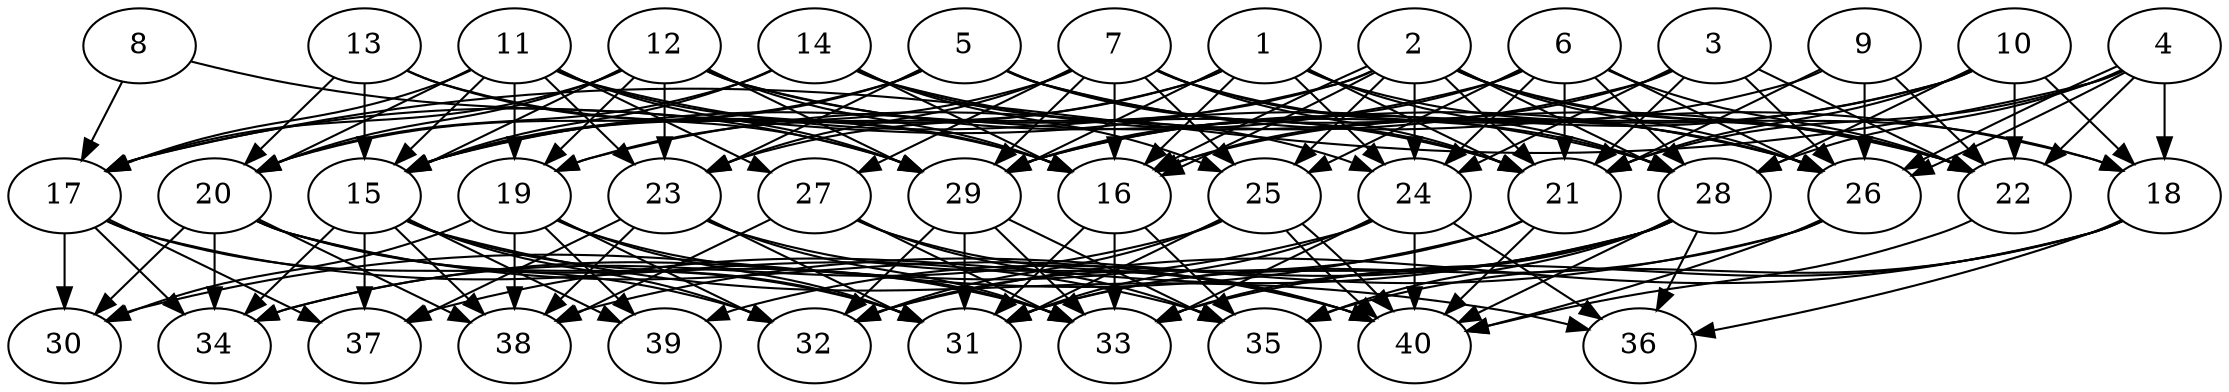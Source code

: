 // DAG automatically generated by daggen at Thu Oct  3 14:06:48 2019
// ./daggen --dot -n 40 --ccr 0.4 --fat 0.7 --regular 0.7 --density 0.7 --mindata 5242880 --maxdata 52428800 
digraph G {
  1 [size="65748480", alpha="0.02", expect_size="26299392"] 
  1 -> 15 [size ="26299392"]
  1 -> 16 [size ="26299392"]
  1 -> 19 [size ="26299392"]
  1 -> 21 [size ="26299392"]
  1 -> 22 [size ="26299392"]
  1 -> 24 [size ="26299392"]
  1 -> 28 [size ="26299392"]
  1 -> 29 [size ="26299392"]
  2 [size="115356160", alpha="0.06", expect_size="46142464"] 
  2 -> 16 [size ="46142464"]
  2 -> 16 [size ="46142464"]
  2 -> 17 [size ="46142464"]
  2 -> 18 [size ="46142464"]
  2 -> 21 [size ="46142464"]
  2 -> 22 [size ="46142464"]
  2 -> 23 [size ="46142464"]
  2 -> 24 [size ="46142464"]
  2 -> 25 [size ="46142464"]
  2 -> 26 [size ="46142464"]
  2 -> 28 [size ="46142464"]
  3 [size="97817600", alpha="0.03", expect_size="39127040"] 
  3 -> 16 [size ="39127040"]
  3 -> 19 [size ="39127040"]
  3 -> 21 [size ="39127040"]
  3 -> 22 [size ="39127040"]
  3 -> 24 [size ="39127040"]
  3 -> 26 [size ="39127040"]
  4 [size="102512640", alpha="0.05", expect_size="41005056"] 
  4 -> 17 [size ="41005056"]
  4 -> 18 [size ="41005056"]
  4 -> 21 [size ="41005056"]
  4 -> 22 [size ="41005056"]
  4 -> 26 [size ="41005056"]
  4 -> 26 [size ="41005056"]
  4 -> 28 [size ="41005056"]
  5 [size="125724160", alpha="0.10", expect_size="50289664"] 
  5 -> 15 [size ="50289664"]
  5 -> 18 [size ="50289664"]
  5 -> 20 [size ="50289664"]
  5 -> 21 [size ="50289664"]
  5 -> 23 [size ="50289664"]
  5 -> 26 [size ="50289664"]
  6 [size="106700800", alpha="0.18", expect_size="42680320"] 
  6 -> 15 [size ="42680320"]
  6 -> 21 [size ="42680320"]
  6 -> 22 [size ="42680320"]
  6 -> 24 [size ="42680320"]
  6 -> 25 [size ="42680320"]
  6 -> 26 [size ="42680320"]
  6 -> 28 [size ="42680320"]
  6 -> 29 [size ="42680320"]
  7 [size="66158080", alpha="0.16", expect_size="26463232"] 
  7 -> 15 [size ="26463232"]
  7 -> 16 [size ="26463232"]
  7 -> 21 [size ="26463232"]
  7 -> 23 [size ="26463232"]
  7 -> 25 [size ="26463232"]
  7 -> 26 [size ="26463232"]
  7 -> 27 [size ="26463232"]
  7 -> 28 [size ="26463232"]
  7 -> 29 [size ="26463232"]
  8 [size="79339520", alpha="0.01", expect_size="31735808"] 
  8 -> 17 [size ="31735808"]
  8 -> 29 [size ="31735808"]
  9 [size="104765440", alpha="0.11", expect_size="41906176"] 
  9 -> 21 [size ="41906176"]
  9 -> 22 [size ="41906176"]
  9 -> 26 [size ="41906176"]
  9 -> 29 [size ="41906176"]
  10 [size="29483520", alpha="0.07", expect_size="11793408"] 
  10 -> 16 [size ="11793408"]
  10 -> 18 [size ="11793408"]
  10 -> 21 [size ="11793408"]
  10 -> 22 [size ="11793408"]
  10 -> 28 [size ="11793408"]
  10 -> 29 [size ="11793408"]
  11 [size="17999360", alpha="0.03", expect_size="7199744"] 
  11 -> 15 [size ="7199744"]
  11 -> 16 [size ="7199744"]
  11 -> 17 [size ="7199744"]
  11 -> 19 [size ="7199744"]
  11 -> 20 [size ="7199744"]
  11 -> 23 [size ="7199744"]
  11 -> 27 [size ="7199744"]
  11 -> 28 [size ="7199744"]
  11 -> 29 [size ="7199744"]
  12 [size="31406080", alpha="0.16", expect_size="12562432"] 
  12 -> 15 [size ="12562432"]
  12 -> 16 [size ="12562432"]
  12 -> 17 [size ="12562432"]
  12 -> 19 [size ="12562432"]
  12 -> 20 [size ="12562432"]
  12 -> 21 [size ="12562432"]
  12 -> 23 [size ="12562432"]
  12 -> 26 [size ="12562432"]
  12 -> 29 [size ="12562432"]
  13 [size="65361920", alpha="0.09", expect_size="26144768"] 
  13 -> 15 [size ="26144768"]
  13 -> 16 [size ="26144768"]
  13 -> 20 [size ="26144768"]
  13 -> 29 [size ="26144768"]
  14 [size="85283840", alpha="0.00", expect_size="34113536"] 
  14 -> 15 [size ="34113536"]
  14 -> 16 [size ="34113536"]
  14 -> 20 [size ="34113536"]
  14 -> 22 [size ="34113536"]
  14 -> 24 [size ="34113536"]
  14 -> 25 [size ="34113536"]
  15 [size="115025920", alpha="0.05", expect_size="46010368"] 
  15 -> 31 [size ="46010368"]
  15 -> 32 [size ="46010368"]
  15 -> 34 [size ="46010368"]
  15 -> 36 [size ="46010368"]
  15 -> 37 [size ="46010368"]
  15 -> 38 [size ="46010368"]
  15 -> 39 [size ="46010368"]
  16 [size="58792960", alpha="0.20", expect_size="23517184"] 
  16 -> 31 [size ="23517184"]
  16 -> 33 [size ="23517184"]
  16 -> 35 [size ="23517184"]
  17 [size="44047360", alpha="0.10", expect_size="17618944"] 
  17 -> 30 [size ="17618944"]
  17 -> 32 [size ="17618944"]
  17 -> 34 [size ="17618944"]
  17 -> 35 [size ="17618944"]
  17 -> 37 [size ="17618944"]
  18 [size="19701760", alpha="0.13", expect_size="7880704"] 
  18 -> 32 [size ="7880704"]
  18 -> 33 [size ="7880704"]
  18 -> 35 [size ="7880704"]
  18 -> 36 [size ="7880704"]
  19 [size="27973120", alpha="0.12", expect_size="11189248"] 
  19 -> 30 [size ="11189248"]
  19 -> 31 [size ="11189248"]
  19 -> 32 [size ="11189248"]
  19 -> 33 [size ="11189248"]
  19 -> 38 [size ="11189248"]
  19 -> 39 [size ="11189248"]
  20 [size="94085120", alpha="0.04", expect_size="37634048"] 
  20 -> 30 [size ="37634048"]
  20 -> 31 [size ="37634048"]
  20 -> 33 [size ="37634048"]
  20 -> 34 [size ="37634048"]
  20 -> 38 [size ="37634048"]
  20 -> 40 [size ="37634048"]
  21 [size="19100160", alpha="0.05", expect_size="7640064"] 
  21 -> 30 [size ="7640064"]
  21 -> 32 [size ="7640064"]
  21 -> 40 [size ="7640064"]
  22 [size="36723200", alpha="0.04", expect_size="14689280"] 
  22 -> 40 [size ="14689280"]
  23 [size="13411840", alpha="0.16", expect_size="5364736"] 
  23 -> 31 [size ="5364736"]
  23 -> 33 [size ="5364736"]
  23 -> 37 [size ="5364736"]
  23 -> 38 [size ="5364736"]
  23 -> 40 [size ="5364736"]
  24 [size="69027840", alpha="0.04", expect_size="27611136"] 
  24 -> 31 [size ="27611136"]
  24 -> 33 [size ="27611136"]
  24 -> 34 [size ="27611136"]
  24 -> 36 [size ="27611136"]
  24 -> 40 [size ="27611136"]
  25 [size="70709760", alpha="0.12", expect_size="28283904"] 
  25 -> 31 [size ="28283904"]
  25 -> 32 [size ="28283904"]
  25 -> 34 [size ="28283904"]
  25 -> 40 [size ="28283904"]
  25 -> 40 [size ="28283904"]
  26 [size="103014400", alpha="0.15", expect_size="41205760"] 
  26 -> 31 [size ="41205760"]
  26 -> 38 [size ="41205760"]
  26 -> 40 [size ="41205760"]
  27 [size="100198400", alpha="0.07", expect_size="40079360"] 
  27 -> 33 [size ="40079360"]
  27 -> 35 [size ="40079360"]
  27 -> 38 [size ="40079360"]
  27 -> 40 [size ="40079360"]
  28 [size="43261440", alpha="0.10", expect_size="17304576"] 
  28 -> 31 [size ="17304576"]
  28 -> 33 [size ="17304576"]
  28 -> 35 [size ="17304576"]
  28 -> 36 [size ="17304576"]
  28 -> 37 [size ="17304576"]
  28 -> 39 [size ="17304576"]
  28 -> 40 [size ="17304576"]
  29 [size="119301120", alpha="0.09", expect_size="47720448"] 
  29 -> 31 [size ="47720448"]
  29 -> 32 [size ="47720448"]
  29 -> 33 [size ="47720448"]
  29 -> 35 [size ="47720448"]
  30 [size="69355520", alpha="0.10", expect_size="27742208"] 
  31 [size="91765760", alpha="0.13", expect_size="36706304"] 
  32 [size="121208320", alpha="0.18", expect_size="48483328"] 
  33 [size="24005120", alpha="0.12", expect_size="9602048"] 
  34 [size="120793600", alpha="0.19", expect_size="48317440"] 
  35 [size="29125120", alpha="0.03", expect_size="11650048"] 
  36 [size="97541120", alpha="0.14", expect_size="39016448"] 
  37 [size="65745920", alpha="0.11", expect_size="26298368"] 
  38 [size="104755200", alpha="0.09", expect_size="41902080"] 
  39 [size="44871680", alpha="0.10", expect_size="17948672"] 
  40 [size="95720960", alpha="0.04", expect_size="38288384"] 
}
